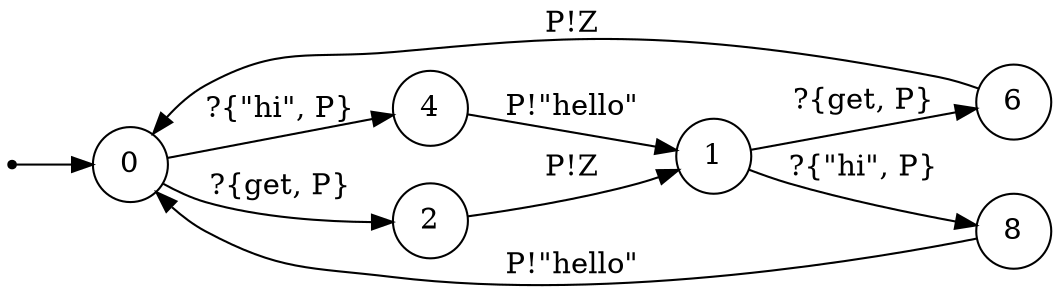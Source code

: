 digraph Communicating_Actor_Automata {

            rankdir=LR;
   size="100, 50"
  node [shape = doublecircle]; 

            node [shape = point]; START;
   node [shape = circle];
   START->0;

            
0 -> 2 [ label = "?{get, P}"];
2 -> 1 [ label = "P!Z"];
0 -> 4 [ label = "?{\"hi\", P}"];
4 -> 1 [ label = "P!\"hello\""];
1 -> 6 [ label = "?{get, P}"];
6 -> 0 [ label = "P!Z"];
1 -> 8 [ label = "?{\"hi\", P}"];
8 -> 0 [ label = "P!\"hello\""];
}
